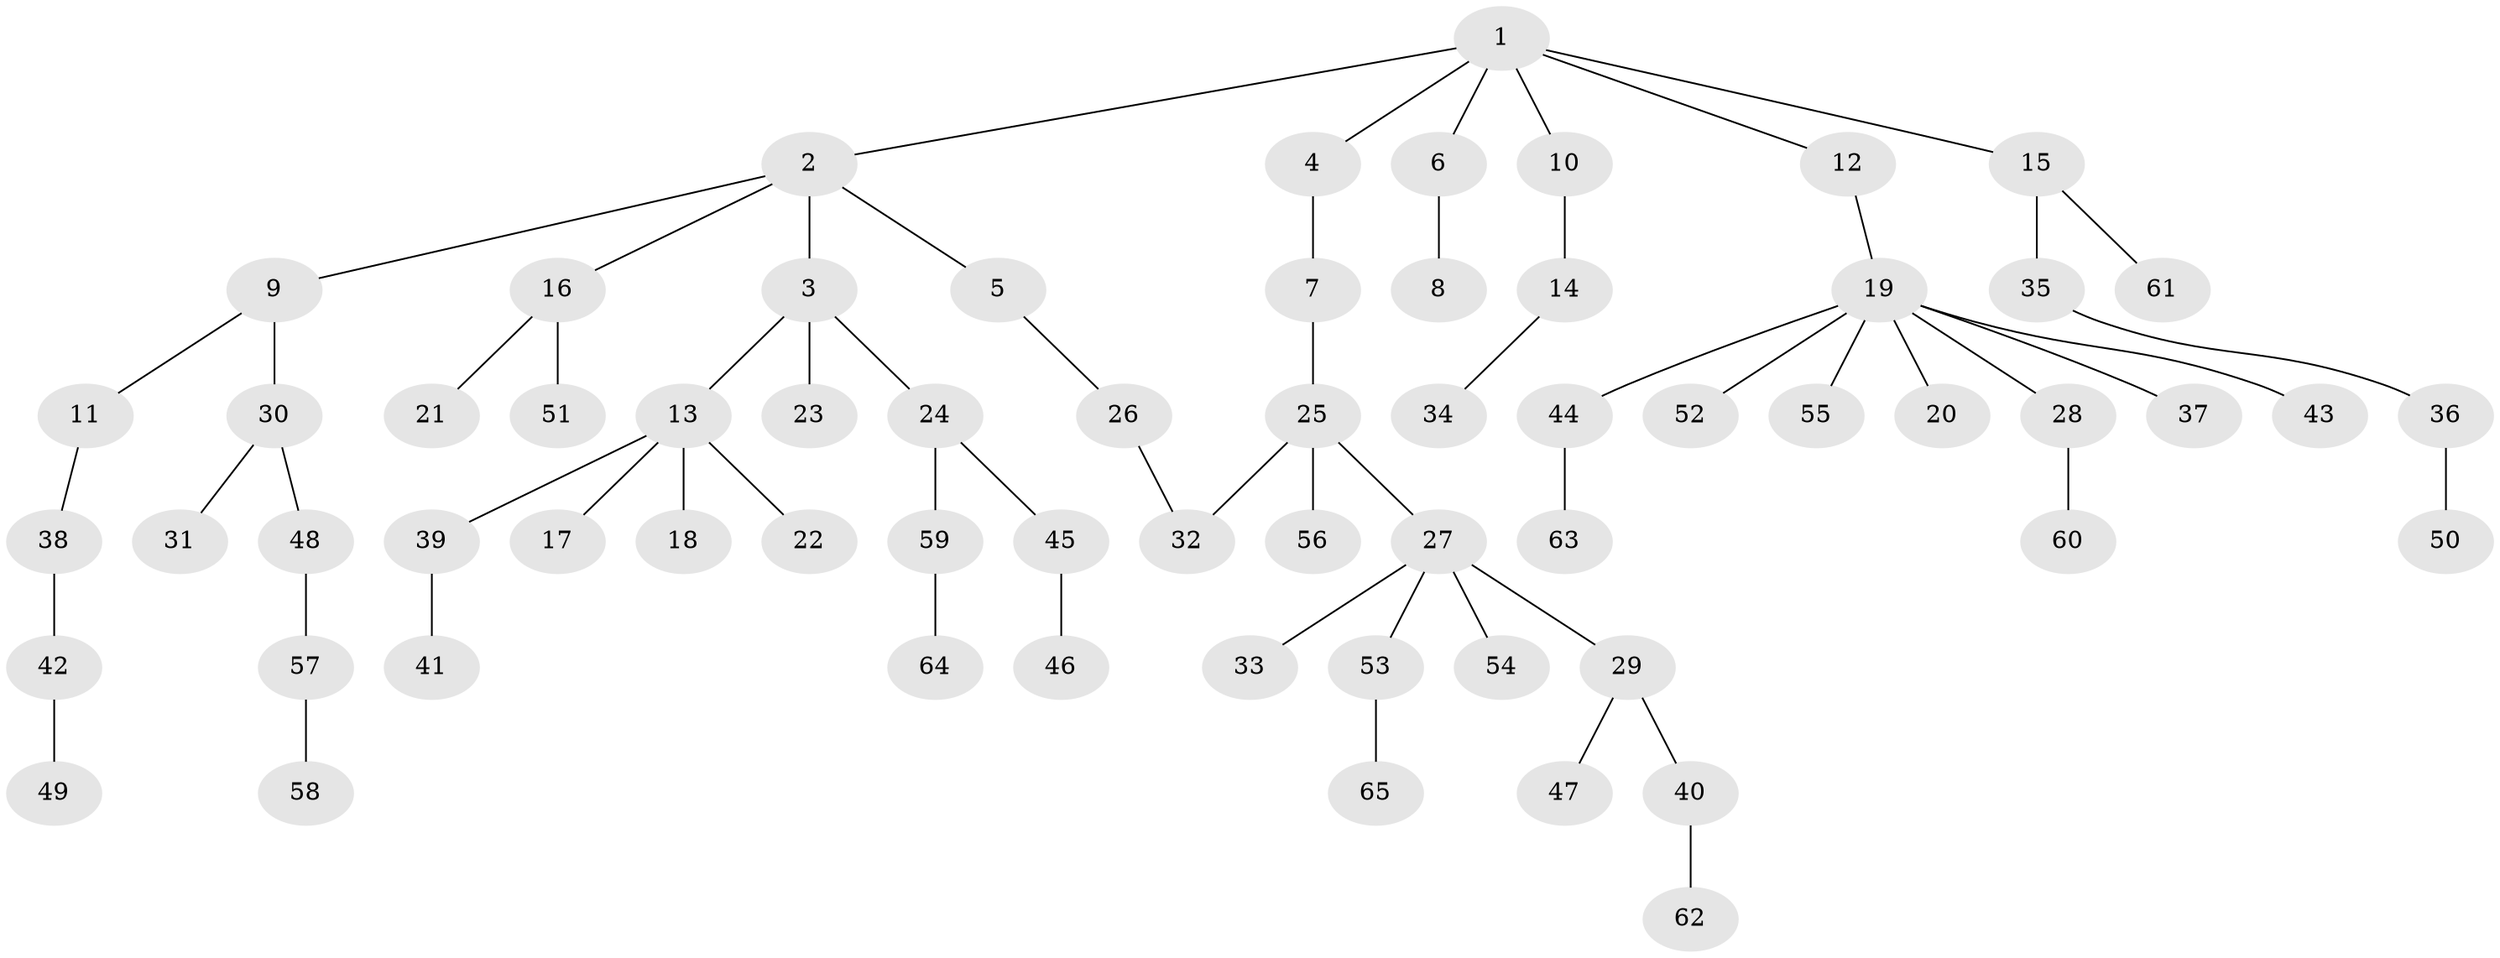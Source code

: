 // coarse degree distribution, {8: 0.038461538461538464, 4: 0.07692307692307693, 2: 0.19230769230769232, 7: 0.038461538461538464, 3: 0.038461538461538464, 1: 0.6153846153846154}
// Generated by graph-tools (version 1.1) at 2025/16/03/04/25 18:16:53]
// undirected, 65 vertices, 65 edges
graph export_dot {
graph [start="1"]
  node [color=gray90,style=filled];
  1;
  2;
  3;
  4;
  5;
  6;
  7;
  8;
  9;
  10;
  11;
  12;
  13;
  14;
  15;
  16;
  17;
  18;
  19;
  20;
  21;
  22;
  23;
  24;
  25;
  26;
  27;
  28;
  29;
  30;
  31;
  32;
  33;
  34;
  35;
  36;
  37;
  38;
  39;
  40;
  41;
  42;
  43;
  44;
  45;
  46;
  47;
  48;
  49;
  50;
  51;
  52;
  53;
  54;
  55;
  56;
  57;
  58;
  59;
  60;
  61;
  62;
  63;
  64;
  65;
  1 -- 2;
  1 -- 4;
  1 -- 6;
  1 -- 10;
  1 -- 12;
  1 -- 15;
  2 -- 3;
  2 -- 5;
  2 -- 9;
  2 -- 16;
  3 -- 13;
  3 -- 23;
  3 -- 24;
  4 -- 7;
  5 -- 26;
  6 -- 8;
  7 -- 25;
  9 -- 11;
  9 -- 30;
  10 -- 14;
  11 -- 38;
  12 -- 19;
  13 -- 17;
  13 -- 18;
  13 -- 22;
  13 -- 39;
  14 -- 34;
  15 -- 35;
  15 -- 61;
  16 -- 21;
  16 -- 51;
  19 -- 20;
  19 -- 28;
  19 -- 37;
  19 -- 43;
  19 -- 44;
  19 -- 52;
  19 -- 55;
  24 -- 45;
  24 -- 59;
  25 -- 27;
  25 -- 32;
  25 -- 56;
  26 -- 32;
  27 -- 29;
  27 -- 33;
  27 -- 53;
  27 -- 54;
  28 -- 60;
  29 -- 40;
  29 -- 47;
  30 -- 31;
  30 -- 48;
  35 -- 36;
  36 -- 50;
  38 -- 42;
  39 -- 41;
  40 -- 62;
  42 -- 49;
  44 -- 63;
  45 -- 46;
  48 -- 57;
  53 -- 65;
  57 -- 58;
  59 -- 64;
}
